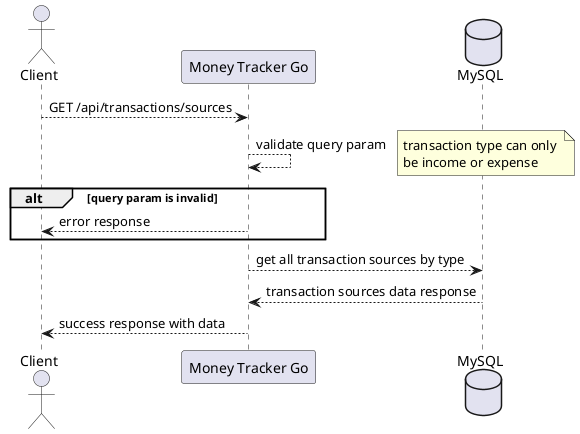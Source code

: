 @startuml Get Transaction Sources

actor "Client" as client
participant "Money Tracker Go" as server
database "MySQL" as db

client --> server : GET /api/transactions/sources
server --> server : validate query param
note right
  transaction type can only 
  be income or expense
end note
alt query param is invalid
  server --> client : error response
end
server --> db : get all transaction sources by type
db --> server : transaction sources data response
server --> client : success response with data

@enduml